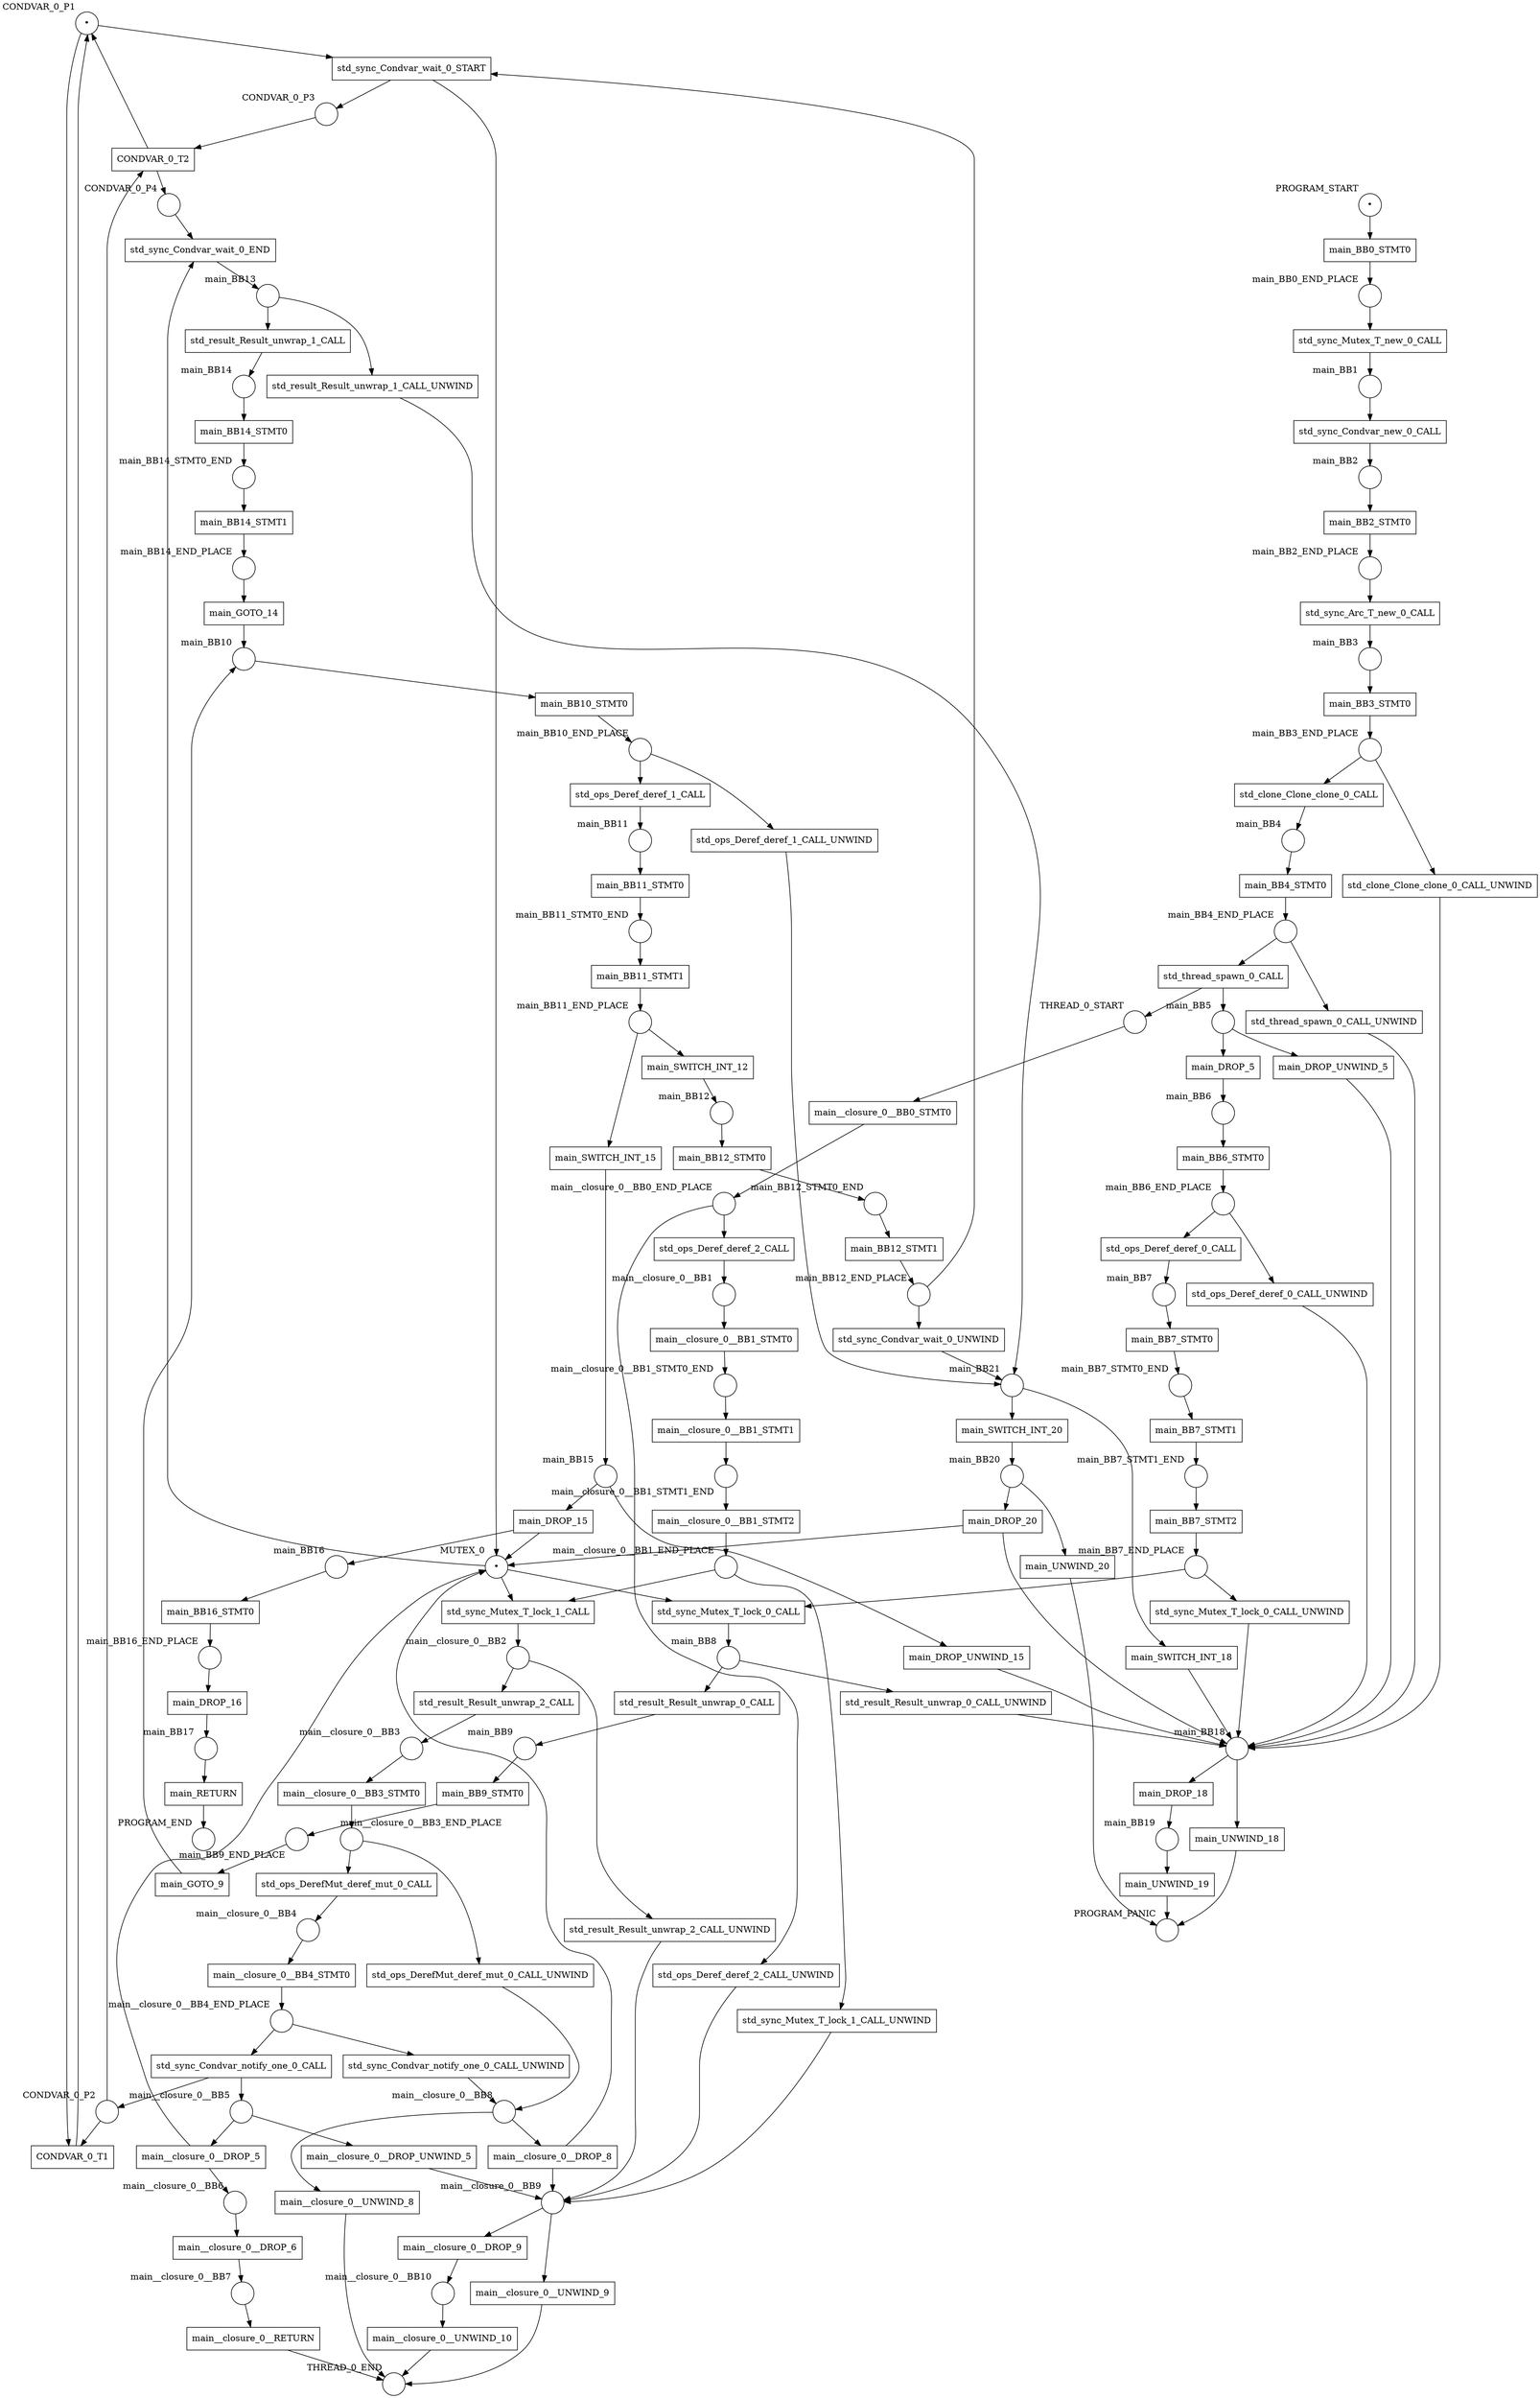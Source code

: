 digraph petrinet {
    CONDVAR_0_P1 [shape="circle" xlabel="CONDVAR_0_P1" label="•"];
    CONDVAR_0_P2 [shape="circle" xlabel="CONDVAR_0_P2" label=""];
    CONDVAR_0_P3 [shape="circle" xlabel="CONDVAR_0_P3" label=""];
    CONDVAR_0_P4 [shape="circle" xlabel="CONDVAR_0_P4" label=""];
    MUTEX_0 [shape="circle" xlabel="MUTEX_0" label="•"];
    PROGRAM_END [shape="circle" xlabel="PROGRAM_END" label=""];
    PROGRAM_PANIC [shape="circle" xlabel="PROGRAM_PANIC" label=""];
    PROGRAM_START [shape="circle" xlabel="PROGRAM_START" label="•"];
    THREAD_0_END [shape="circle" xlabel="THREAD_0_END" label=""];
    THREAD_0_START [shape="circle" xlabel="THREAD_0_START" label=""];
    main_BB0_END_PLACE [shape="circle" xlabel="main_BB0_END_PLACE" label=""];
    main_BB1 [shape="circle" xlabel="main_BB1" label=""];
    main_BB10 [shape="circle" xlabel="main_BB10" label=""];
    main_BB10_END_PLACE [shape="circle" xlabel="main_BB10_END_PLACE" label=""];
    main_BB11 [shape="circle" xlabel="main_BB11" label=""];
    main_BB11_END_PLACE [shape="circle" xlabel="main_BB11_END_PLACE" label=""];
    main_BB11_STMT0_END [shape="circle" xlabel="main_BB11_STMT0_END" label=""];
    main_BB12 [shape="circle" xlabel="main_BB12" label=""];
    main_BB12_END_PLACE [shape="circle" xlabel="main_BB12_END_PLACE" label=""];
    main_BB12_STMT0_END [shape="circle" xlabel="main_BB12_STMT0_END" label=""];
    main_BB13 [shape="circle" xlabel="main_BB13" label=""];
    main_BB14 [shape="circle" xlabel="main_BB14" label=""];
    main_BB14_END_PLACE [shape="circle" xlabel="main_BB14_END_PLACE" label=""];
    main_BB14_STMT0_END [shape="circle" xlabel="main_BB14_STMT0_END" label=""];
    main_BB15 [shape="circle" xlabel="main_BB15" label=""];
    main_BB16 [shape="circle" xlabel="main_BB16" label=""];
    main_BB16_END_PLACE [shape="circle" xlabel="main_BB16_END_PLACE" label=""];
    main_BB17 [shape="circle" xlabel="main_BB17" label=""];
    main_BB18 [shape="circle" xlabel="main_BB18" label=""];
    main_BB19 [shape="circle" xlabel="main_BB19" label=""];
    main_BB2 [shape="circle" xlabel="main_BB2" label=""];
    main_BB20 [shape="circle" xlabel="main_BB20" label=""];
    main_BB21 [shape="circle" xlabel="main_BB21" label=""];
    main_BB2_END_PLACE [shape="circle" xlabel="main_BB2_END_PLACE" label=""];
    main_BB3 [shape="circle" xlabel="main_BB3" label=""];
    main_BB3_END_PLACE [shape="circle" xlabel="main_BB3_END_PLACE" label=""];
    main_BB4 [shape="circle" xlabel="main_BB4" label=""];
    main_BB4_END_PLACE [shape="circle" xlabel="main_BB4_END_PLACE" label=""];
    main_BB5 [shape="circle" xlabel="main_BB5" label=""];
    main_BB6 [shape="circle" xlabel="main_BB6" label=""];
    main_BB6_END_PLACE [shape="circle" xlabel="main_BB6_END_PLACE" label=""];
    main_BB7 [shape="circle" xlabel="main_BB7" label=""];
    main_BB7_END_PLACE [shape="circle" xlabel="main_BB7_END_PLACE" label=""];
    main_BB7_STMT0_END [shape="circle" xlabel="main_BB7_STMT0_END" label=""];
    main_BB7_STMT1_END [shape="circle" xlabel="main_BB7_STMT1_END" label=""];
    main_BB8 [shape="circle" xlabel="main_BB8" label=""];
    main_BB9 [shape="circle" xlabel="main_BB9" label=""];
    main_BB9_END_PLACE [shape="circle" xlabel="main_BB9_END_PLACE" label=""];
    main__closure_0__BB0_END_PLACE [shape="circle" xlabel="main__closure_0__BB0_END_PLACE" label=""];
    main__closure_0__BB1 [shape="circle" xlabel="main__closure_0__BB1" label=""];
    main__closure_0__BB10 [shape="circle" xlabel="main__closure_0__BB10" label=""];
    main__closure_0__BB1_END_PLACE [shape="circle" xlabel="main__closure_0__BB1_END_PLACE" label=""];
    main__closure_0__BB1_STMT0_END [shape="circle" xlabel="main__closure_0__BB1_STMT0_END" label=""];
    main__closure_0__BB1_STMT1_END [shape="circle" xlabel="main__closure_0__BB1_STMT1_END" label=""];
    main__closure_0__BB2 [shape="circle" xlabel="main__closure_0__BB2" label=""];
    main__closure_0__BB3 [shape="circle" xlabel="main__closure_0__BB3" label=""];
    main__closure_0__BB3_END_PLACE [shape="circle" xlabel="main__closure_0__BB3_END_PLACE" label=""];
    main__closure_0__BB4 [shape="circle" xlabel="main__closure_0__BB4" label=""];
    main__closure_0__BB4_END_PLACE [shape="circle" xlabel="main__closure_0__BB4_END_PLACE" label=""];
    main__closure_0__BB5 [shape="circle" xlabel="main__closure_0__BB5" label=""];
    main__closure_0__BB6 [shape="circle" xlabel="main__closure_0__BB6" label=""];
    main__closure_0__BB7 [shape="circle" xlabel="main__closure_0__BB7" label=""];
    main__closure_0__BB8 [shape="circle" xlabel="main__closure_0__BB8" label=""];
    main__closure_0__BB9 [shape="circle" xlabel="main__closure_0__BB9" label=""];
    CONDVAR_0_T1 [shape="box" xlabel="" label="CONDVAR_0_T1"];
    CONDVAR_0_T2 [shape="box" xlabel="" label="CONDVAR_0_T2"];
    main_BB0_STMT0 [shape="box" xlabel="" label="main_BB0_STMT0"];
    main_BB10_STMT0 [shape="box" xlabel="" label="main_BB10_STMT0"];
    main_BB11_STMT0 [shape="box" xlabel="" label="main_BB11_STMT0"];
    main_BB11_STMT1 [shape="box" xlabel="" label="main_BB11_STMT1"];
    main_BB12_STMT0 [shape="box" xlabel="" label="main_BB12_STMT0"];
    main_BB12_STMT1 [shape="box" xlabel="" label="main_BB12_STMT1"];
    main_BB14_STMT0 [shape="box" xlabel="" label="main_BB14_STMT0"];
    main_BB14_STMT1 [shape="box" xlabel="" label="main_BB14_STMT1"];
    main_BB16_STMT0 [shape="box" xlabel="" label="main_BB16_STMT0"];
    main_BB2_STMT0 [shape="box" xlabel="" label="main_BB2_STMT0"];
    main_BB3_STMT0 [shape="box" xlabel="" label="main_BB3_STMT0"];
    main_BB4_STMT0 [shape="box" xlabel="" label="main_BB4_STMT0"];
    main_BB6_STMT0 [shape="box" xlabel="" label="main_BB6_STMT0"];
    main_BB7_STMT0 [shape="box" xlabel="" label="main_BB7_STMT0"];
    main_BB7_STMT1 [shape="box" xlabel="" label="main_BB7_STMT1"];
    main_BB7_STMT2 [shape="box" xlabel="" label="main_BB7_STMT2"];
    main_BB9_STMT0 [shape="box" xlabel="" label="main_BB9_STMT0"];
    main_DROP_15 [shape="box" xlabel="" label="main_DROP_15"];
    main_DROP_16 [shape="box" xlabel="" label="main_DROP_16"];
    main_DROP_18 [shape="box" xlabel="" label="main_DROP_18"];
    main_DROP_20 [shape="box" xlabel="" label="main_DROP_20"];
    main_DROP_5 [shape="box" xlabel="" label="main_DROP_5"];
    main_DROP_UNWIND_15 [shape="box" xlabel="" label="main_DROP_UNWIND_15"];
    main_DROP_UNWIND_5 [shape="box" xlabel="" label="main_DROP_UNWIND_5"];
    main_GOTO_14 [shape="box" xlabel="" label="main_GOTO_14"];
    main_GOTO_9 [shape="box" xlabel="" label="main_GOTO_9"];
    main_RETURN [shape="box" xlabel="" label="main_RETURN"];
    main_SWITCH_INT_12 [shape="box" xlabel="" label="main_SWITCH_INT_12"];
    main_SWITCH_INT_15 [shape="box" xlabel="" label="main_SWITCH_INT_15"];
    main_SWITCH_INT_18 [shape="box" xlabel="" label="main_SWITCH_INT_18"];
    main_SWITCH_INT_20 [shape="box" xlabel="" label="main_SWITCH_INT_20"];
    main_UNWIND_18 [shape="box" xlabel="" label="main_UNWIND_18"];
    main_UNWIND_19 [shape="box" xlabel="" label="main_UNWIND_19"];
    main_UNWIND_20 [shape="box" xlabel="" label="main_UNWIND_20"];
    main__closure_0__BB0_STMT0 [shape="box" xlabel="" label="main__closure_0__BB0_STMT0"];
    main__closure_0__BB1_STMT0 [shape="box" xlabel="" label="main__closure_0__BB1_STMT0"];
    main__closure_0__BB1_STMT1 [shape="box" xlabel="" label="main__closure_0__BB1_STMT1"];
    main__closure_0__BB1_STMT2 [shape="box" xlabel="" label="main__closure_0__BB1_STMT2"];
    main__closure_0__BB3_STMT0 [shape="box" xlabel="" label="main__closure_0__BB3_STMT0"];
    main__closure_0__BB4_STMT0 [shape="box" xlabel="" label="main__closure_0__BB4_STMT0"];
    main__closure_0__DROP_5 [shape="box" xlabel="" label="main__closure_0__DROP_5"];
    main__closure_0__DROP_6 [shape="box" xlabel="" label="main__closure_0__DROP_6"];
    main__closure_0__DROP_8 [shape="box" xlabel="" label="main__closure_0__DROP_8"];
    main__closure_0__DROP_9 [shape="box" xlabel="" label="main__closure_0__DROP_9"];
    main__closure_0__DROP_UNWIND_5 [shape="box" xlabel="" label="main__closure_0__DROP_UNWIND_5"];
    main__closure_0__RETURN [shape="box" xlabel="" label="main__closure_0__RETURN"];
    main__closure_0__UNWIND_10 [shape="box" xlabel="" label="main__closure_0__UNWIND_10"];
    main__closure_0__UNWIND_8 [shape="box" xlabel="" label="main__closure_0__UNWIND_8"];
    main__closure_0__UNWIND_9 [shape="box" xlabel="" label="main__closure_0__UNWIND_9"];
    std_clone_Clone_clone_0_CALL [shape="box" xlabel="" label="std_clone_Clone_clone_0_CALL"];
    std_clone_Clone_clone_0_CALL_UNWIND [shape="box" xlabel="" label="std_clone_Clone_clone_0_CALL_UNWIND"];
    std_ops_DerefMut_deref_mut_0_CALL [shape="box" xlabel="" label="std_ops_DerefMut_deref_mut_0_CALL"];
    std_ops_DerefMut_deref_mut_0_CALL_UNWIND [shape="box" xlabel="" label="std_ops_DerefMut_deref_mut_0_CALL_UNWIND"];
    std_ops_Deref_deref_0_CALL [shape="box" xlabel="" label="std_ops_Deref_deref_0_CALL"];
    std_ops_Deref_deref_0_CALL_UNWIND [shape="box" xlabel="" label="std_ops_Deref_deref_0_CALL_UNWIND"];
    std_ops_Deref_deref_1_CALL [shape="box" xlabel="" label="std_ops_Deref_deref_1_CALL"];
    std_ops_Deref_deref_1_CALL_UNWIND [shape="box" xlabel="" label="std_ops_Deref_deref_1_CALL_UNWIND"];
    std_ops_Deref_deref_2_CALL [shape="box" xlabel="" label="std_ops_Deref_deref_2_CALL"];
    std_ops_Deref_deref_2_CALL_UNWIND [shape="box" xlabel="" label="std_ops_Deref_deref_2_CALL_UNWIND"];
    std_result_Result_unwrap_0_CALL [shape="box" xlabel="" label="std_result_Result_unwrap_0_CALL"];
    std_result_Result_unwrap_0_CALL_UNWIND [shape="box" xlabel="" label="std_result_Result_unwrap_0_CALL_UNWIND"];
    std_result_Result_unwrap_1_CALL [shape="box" xlabel="" label="std_result_Result_unwrap_1_CALL"];
    std_result_Result_unwrap_1_CALL_UNWIND [shape="box" xlabel="" label="std_result_Result_unwrap_1_CALL_UNWIND"];
    std_result_Result_unwrap_2_CALL [shape="box" xlabel="" label="std_result_Result_unwrap_2_CALL"];
    std_result_Result_unwrap_2_CALL_UNWIND [shape="box" xlabel="" label="std_result_Result_unwrap_2_CALL_UNWIND"];
    std_sync_Arc_T_new_0_CALL [shape="box" xlabel="" label="std_sync_Arc_T_new_0_CALL"];
    std_sync_Condvar_new_0_CALL [shape="box" xlabel="" label="std_sync_Condvar_new_0_CALL"];
    std_sync_Condvar_notify_one_0_CALL [shape="box" xlabel="" label="std_sync_Condvar_notify_one_0_CALL"];
    std_sync_Condvar_notify_one_0_CALL_UNWIND [shape="box" xlabel="" label="std_sync_Condvar_notify_one_0_CALL_UNWIND"];
    std_sync_Condvar_wait_0_END [shape="box" xlabel="" label="std_sync_Condvar_wait_0_END"];
    std_sync_Condvar_wait_0_START [shape="box" xlabel="" label="std_sync_Condvar_wait_0_START"];
    std_sync_Condvar_wait_0_UNWIND [shape="box" xlabel="" label="std_sync_Condvar_wait_0_UNWIND"];
    std_sync_Mutex_T_lock_0_CALL [shape="box" xlabel="" label="std_sync_Mutex_T_lock_0_CALL"];
    std_sync_Mutex_T_lock_0_CALL_UNWIND [shape="box" xlabel="" label="std_sync_Mutex_T_lock_0_CALL_UNWIND"];
    std_sync_Mutex_T_lock_1_CALL [shape="box" xlabel="" label="std_sync_Mutex_T_lock_1_CALL"];
    std_sync_Mutex_T_lock_1_CALL_UNWIND [shape="box" xlabel="" label="std_sync_Mutex_T_lock_1_CALL_UNWIND"];
    std_sync_Mutex_T_new_0_CALL [shape="box" xlabel="" label="std_sync_Mutex_T_new_0_CALL"];
    std_thread_spawn_0_CALL [shape="box" xlabel="" label="std_thread_spawn_0_CALL"];
    std_thread_spawn_0_CALL_UNWIND [shape="box" xlabel="" label="std_thread_spawn_0_CALL_UNWIND"];
    CONDVAR_0_P1 -> CONDVAR_0_T1;
    CONDVAR_0_P1 -> std_sync_Condvar_wait_0_START;
    CONDVAR_0_P2 -> CONDVAR_0_T1;
    CONDVAR_0_P2 -> CONDVAR_0_T2;
    CONDVAR_0_P3 -> CONDVAR_0_T2;
    CONDVAR_0_P4 -> std_sync_Condvar_wait_0_END;
    MUTEX_0 -> std_sync_Condvar_wait_0_END;
    MUTEX_0 -> std_sync_Mutex_T_lock_0_CALL;
    MUTEX_0 -> std_sync_Mutex_T_lock_1_CALL;
    PROGRAM_START -> main_BB0_STMT0;
    THREAD_0_START -> main__closure_0__BB0_STMT0;
    main_BB0_END_PLACE -> std_sync_Mutex_T_new_0_CALL;
    main_BB1 -> std_sync_Condvar_new_0_CALL;
    main_BB10 -> main_BB10_STMT0;
    main_BB10_END_PLACE -> std_ops_Deref_deref_1_CALL;
    main_BB10_END_PLACE -> std_ops_Deref_deref_1_CALL_UNWIND;
    main_BB11 -> main_BB11_STMT0;
    main_BB11_END_PLACE -> main_SWITCH_INT_12;
    main_BB11_END_PLACE -> main_SWITCH_INT_15;
    main_BB11_STMT0_END -> main_BB11_STMT1;
    main_BB12 -> main_BB12_STMT0;
    main_BB12_END_PLACE -> std_sync_Condvar_wait_0_START;
    main_BB12_END_PLACE -> std_sync_Condvar_wait_0_UNWIND;
    main_BB12_STMT0_END -> main_BB12_STMT1;
    main_BB13 -> std_result_Result_unwrap_1_CALL;
    main_BB13 -> std_result_Result_unwrap_1_CALL_UNWIND;
    main_BB14 -> main_BB14_STMT0;
    main_BB14_END_PLACE -> main_GOTO_14;
    main_BB14_STMT0_END -> main_BB14_STMT1;
    main_BB15 -> main_DROP_15;
    main_BB15 -> main_DROP_UNWIND_15;
    main_BB16 -> main_BB16_STMT0;
    main_BB16_END_PLACE -> main_DROP_16;
    main_BB17 -> main_RETURN;
    main_BB18 -> main_DROP_18;
    main_BB18 -> main_UNWIND_18;
    main_BB19 -> main_UNWIND_19;
    main_BB2 -> main_BB2_STMT0;
    main_BB20 -> main_DROP_20;
    main_BB20 -> main_UNWIND_20;
    main_BB21 -> main_SWITCH_INT_18;
    main_BB21 -> main_SWITCH_INT_20;
    main_BB2_END_PLACE -> std_sync_Arc_T_new_0_CALL;
    main_BB3 -> main_BB3_STMT0;
    main_BB3_END_PLACE -> std_clone_Clone_clone_0_CALL;
    main_BB3_END_PLACE -> std_clone_Clone_clone_0_CALL_UNWIND;
    main_BB4 -> main_BB4_STMT0;
    main_BB4_END_PLACE -> std_thread_spawn_0_CALL;
    main_BB4_END_PLACE -> std_thread_spawn_0_CALL_UNWIND;
    main_BB5 -> main_DROP_5;
    main_BB5 -> main_DROP_UNWIND_5;
    main_BB6 -> main_BB6_STMT0;
    main_BB6_END_PLACE -> std_ops_Deref_deref_0_CALL;
    main_BB6_END_PLACE -> std_ops_Deref_deref_0_CALL_UNWIND;
    main_BB7 -> main_BB7_STMT0;
    main_BB7_END_PLACE -> std_sync_Mutex_T_lock_0_CALL;
    main_BB7_END_PLACE -> std_sync_Mutex_T_lock_0_CALL_UNWIND;
    main_BB7_STMT0_END -> main_BB7_STMT1;
    main_BB7_STMT1_END -> main_BB7_STMT2;
    main_BB8 -> std_result_Result_unwrap_0_CALL;
    main_BB8 -> std_result_Result_unwrap_0_CALL_UNWIND;
    main_BB9 -> main_BB9_STMT0;
    main_BB9_END_PLACE -> main_GOTO_9;
    main__closure_0__BB0_END_PLACE -> std_ops_Deref_deref_2_CALL;
    main__closure_0__BB0_END_PLACE -> std_ops_Deref_deref_2_CALL_UNWIND;
    main__closure_0__BB1 -> main__closure_0__BB1_STMT0;
    main__closure_0__BB10 -> main__closure_0__UNWIND_10;
    main__closure_0__BB1_END_PLACE -> std_sync_Mutex_T_lock_1_CALL;
    main__closure_0__BB1_END_PLACE -> std_sync_Mutex_T_lock_1_CALL_UNWIND;
    main__closure_0__BB1_STMT0_END -> main__closure_0__BB1_STMT1;
    main__closure_0__BB1_STMT1_END -> main__closure_0__BB1_STMT2;
    main__closure_0__BB2 -> std_result_Result_unwrap_2_CALL;
    main__closure_0__BB2 -> std_result_Result_unwrap_2_CALL_UNWIND;
    main__closure_0__BB3 -> main__closure_0__BB3_STMT0;
    main__closure_0__BB3_END_PLACE -> std_ops_DerefMut_deref_mut_0_CALL;
    main__closure_0__BB3_END_PLACE -> std_ops_DerefMut_deref_mut_0_CALL_UNWIND;
    main__closure_0__BB4 -> main__closure_0__BB4_STMT0;
    main__closure_0__BB4_END_PLACE -> std_sync_Condvar_notify_one_0_CALL;
    main__closure_0__BB4_END_PLACE -> std_sync_Condvar_notify_one_0_CALL_UNWIND;
    main__closure_0__BB5 -> main__closure_0__DROP_5;
    main__closure_0__BB5 -> main__closure_0__DROP_UNWIND_5;
    main__closure_0__BB6 -> main__closure_0__DROP_6;
    main__closure_0__BB7 -> main__closure_0__RETURN;
    main__closure_0__BB8 -> main__closure_0__DROP_8;
    main__closure_0__BB8 -> main__closure_0__UNWIND_8;
    main__closure_0__BB9 -> main__closure_0__DROP_9;
    main__closure_0__BB9 -> main__closure_0__UNWIND_9;
    CONDVAR_0_T1 -> CONDVAR_0_P1;
    CONDVAR_0_T2 -> CONDVAR_0_P1;
    CONDVAR_0_T2 -> CONDVAR_0_P4;
    main_BB0_STMT0 -> main_BB0_END_PLACE;
    main_BB10_STMT0 -> main_BB10_END_PLACE;
    main_BB11_STMT0 -> main_BB11_STMT0_END;
    main_BB11_STMT1 -> main_BB11_END_PLACE;
    main_BB12_STMT0 -> main_BB12_STMT0_END;
    main_BB12_STMT1 -> main_BB12_END_PLACE;
    main_BB14_STMT0 -> main_BB14_STMT0_END;
    main_BB14_STMT1 -> main_BB14_END_PLACE;
    main_BB16_STMT0 -> main_BB16_END_PLACE;
    main_BB2_STMT0 -> main_BB2_END_PLACE;
    main_BB3_STMT0 -> main_BB3_END_PLACE;
    main_BB4_STMT0 -> main_BB4_END_PLACE;
    main_BB6_STMT0 -> main_BB6_END_PLACE;
    main_BB7_STMT0 -> main_BB7_STMT0_END;
    main_BB7_STMT1 -> main_BB7_STMT1_END;
    main_BB7_STMT2 -> main_BB7_END_PLACE;
    main_BB9_STMT0 -> main_BB9_END_PLACE;
    main_DROP_15 -> MUTEX_0;
    main_DROP_15 -> main_BB16;
    main_DROP_16 -> main_BB17;
    main_DROP_18 -> main_BB19;
    main_DROP_20 -> MUTEX_0;
    main_DROP_20 -> main_BB18;
    main_DROP_5 -> main_BB6;
    main_DROP_UNWIND_15 -> main_BB18;
    main_DROP_UNWIND_5 -> main_BB18;
    main_GOTO_14 -> main_BB10;
    main_GOTO_9 -> main_BB10;
    main_RETURN -> PROGRAM_END;
    main_SWITCH_INT_12 -> main_BB12;
    main_SWITCH_INT_15 -> main_BB15;
    main_SWITCH_INT_18 -> main_BB18;
    main_SWITCH_INT_20 -> main_BB20;
    main_UNWIND_18 -> PROGRAM_PANIC;
    main_UNWIND_19 -> PROGRAM_PANIC;
    main_UNWIND_20 -> PROGRAM_PANIC;
    main__closure_0__BB0_STMT0 -> main__closure_0__BB0_END_PLACE;
    main__closure_0__BB1_STMT0 -> main__closure_0__BB1_STMT0_END;
    main__closure_0__BB1_STMT1 -> main__closure_0__BB1_STMT1_END;
    main__closure_0__BB1_STMT2 -> main__closure_0__BB1_END_PLACE;
    main__closure_0__BB3_STMT0 -> main__closure_0__BB3_END_PLACE;
    main__closure_0__BB4_STMT0 -> main__closure_0__BB4_END_PLACE;
    main__closure_0__DROP_5 -> MUTEX_0;
    main__closure_0__DROP_5 -> main__closure_0__BB6;
    main__closure_0__DROP_6 -> main__closure_0__BB7;
    main__closure_0__DROP_8 -> MUTEX_0;
    main__closure_0__DROP_8 -> main__closure_0__BB9;
    main__closure_0__DROP_9 -> main__closure_0__BB10;
    main__closure_0__DROP_UNWIND_5 -> main__closure_0__BB9;
    main__closure_0__RETURN -> THREAD_0_END;
    main__closure_0__UNWIND_10 -> THREAD_0_END;
    main__closure_0__UNWIND_8 -> THREAD_0_END;
    main__closure_0__UNWIND_9 -> THREAD_0_END;
    std_clone_Clone_clone_0_CALL -> main_BB4;
    std_clone_Clone_clone_0_CALL_UNWIND -> main_BB18;
    std_ops_DerefMut_deref_mut_0_CALL -> main__closure_0__BB4;
    std_ops_DerefMut_deref_mut_0_CALL_UNWIND -> main__closure_0__BB8;
    std_ops_Deref_deref_0_CALL -> main_BB7;
    std_ops_Deref_deref_0_CALL_UNWIND -> main_BB18;
    std_ops_Deref_deref_1_CALL -> main_BB11;
    std_ops_Deref_deref_1_CALL_UNWIND -> main_BB21;
    std_ops_Deref_deref_2_CALL -> main__closure_0__BB1;
    std_ops_Deref_deref_2_CALL_UNWIND -> main__closure_0__BB9;
    std_result_Result_unwrap_0_CALL -> main_BB9;
    std_result_Result_unwrap_0_CALL_UNWIND -> main_BB18;
    std_result_Result_unwrap_1_CALL -> main_BB14;
    std_result_Result_unwrap_1_CALL_UNWIND -> main_BB21;
    std_result_Result_unwrap_2_CALL -> main__closure_0__BB3;
    std_result_Result_unwrap_2_CALL_UNWIND -> main__closure_0__BB9;
    std_sync_Arc_T_new_0_CALL -> main_BB3;
    std_sync_Condvar_new_0_CALL -> main_BB2;
    std_sync_Condvar_notify_one_0_CALL -> CONDVAR_0_P2;
    std_sync_Condvar_notify_one_0_CALL -> main__closure_0__BB5;
    std_sync_Condvar_notify_one_0_CALL_UNWIND -> main__closure_0__BB8;
    std_sync_Condvar_wait_0_END -> main_BB13;
    std_sync_Condvar_wait_0_START -> CONDVAR_0_P3;
    std_sync_Condvar_wait_0_START -> MUTEX_0;
    std_sync_Condvar_wait_0_UNWIND -> main_BB21;
    std_sync_Mutex_T_lock_0_CALL -> main_BB8;
    std_sync_Mutex_T_lock_0_CALL_UNWIND -> main_BB18;
    std_sync_Mutex_T_lock_1_CALL -> main__closure_0__BB2;
    std_sync_Mutex_T_lock_1_CALL_UNWIND -> main__closure_0__BB9;
    std_sync_Mutex_T_new_0_CALL -> main_BB1;
    std_thread_spawn_0_CALL -> THREAD_0_START;
    std_thread_spawn_0_CALL -> main_BB5;
    std_thread_spawn_0_CALL_UNWIND -> main_BB18;
}
